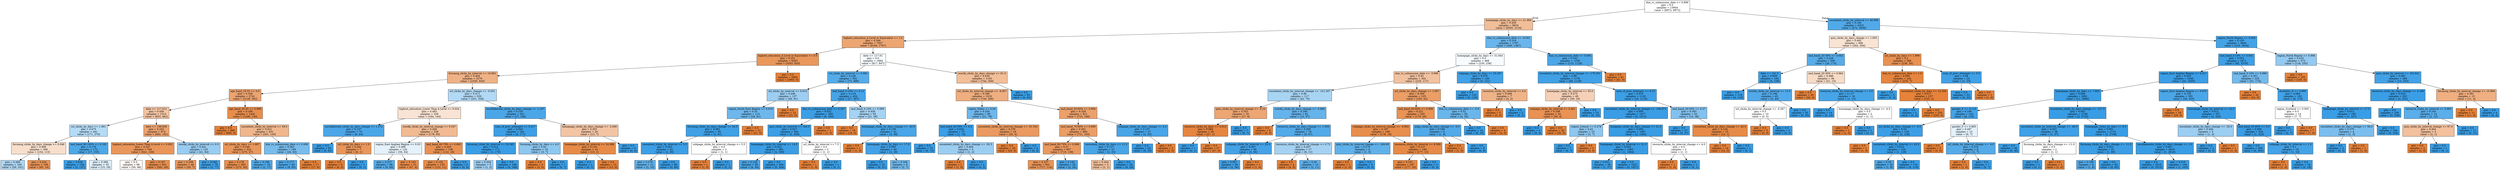 digraph Tree {
node [shape=box, style="filled", color="black"] ;
0 [label="due_vs_submission_date <= 0.999\ngini = 0.5\nsamples = 13944\nvalue = [6972, 6972]", fillcolor="#e5813900"] ;
1 [label="homepage_clicks_by_days <= 21.994\ngini = 0.439\nsamples = 9634\nvalue = [6500, 3134]", fillcolor="#e5813984"] ;
0 -> 1 [labeldistance=2.5, labelangle=45, headlabel="True"] ;
2 [label="highest_education_A Level or Equivalent <= 1.0\ngini = 0.346\nsamples = 7927\nvalue = [6160, 1767]", fillcolor="#e58139b6"] ;
1 -> 2 ;
3 [label="highest_education_A Level or Equivalent <= 0.0\ngini = 0.251\nsamples = 6263\nvalue = [5343, 920]", fillcolor="#e58139d3"] ;
2 -> 3 ;
4 [label="forumng_clicks_by_interval <= 19.992\ngini = 0.404\nsamples = 3270\nvalue = [2350, 920]", fillcolor="#e581399b"] ;
3 -> 4 ;
5 [label="age_band_35-55 <= 0.0\ngini = 0.339\nsamples = 2741\nvalue = [2149, 592]", fillcolor="#e58139b9"] ;
4 -> 5 ;
6 [label="date <= 117.012\ngini = 0.456\nsamples = 1315\nvalue = [853, 462]", fillcolor="#e5813975"] ;
5 -> 6 ;
7 [label="url_clicks_by_days <= 1.991\ngini = 0.475\nsamples = 441\nvalue = [171, 270]", fillcolor="#399de55e"] ;
6 -> 7 ;
8 [label="forumng_clicks_by_days_change <= 0.048\ngini = 0.489\nsamples = 269\nvalue = [154, 115]", fillcolor="#e5813941"] ;
7 -> 8 ;
9 [label="gini = 0.466\nsamples = 160\nvalue = [59, 101]", fillcolor="#399de56a"] ;
8 -> 9 ;
10 [label="gini = 0.224\nsamples = 109\nvalue = [95, 14]", fillcolor="#e58139d9"] ;
8 -> 10 ;
11 [label="imd_band_90-100% <= 0.182\ngini = 0.178\nsamples = 172\nvalue = [17, 155]", fillcolor="#399de5e3"] ;
7 -> 11 ;
12 [label="gini = 0.028\nsamples = 139\nvalue = [2, 137]", fillcolor="#399de5fb"] ;
11 -> 12 ;
13 [label="gini = 0.496\nsamples = 33\nvalue = [15, 18]", fillcolor="#399de52a"] ;
11 -> 13 ;
14 [label="date <= 158.838\ngini = 0.343\nsamples = 874\nvalue = [682, 192]", fillcolor="#e58139b7"] ;
6 -> 14 ;
15 [label="highest_education_Lower Than A Level <= 0.002\ngini = 0.247\nsamples = 749\nvalue = [641, 108]", fillcolor="#e58139d4"] ;
14 -> 15 ;
16 [label="gini = 0.5\nsamples = 98\nvalue = [50, 48]", fillcolor="#e581390a"] ;
15 -> 16 ;
17 [label="gini = 0.167\nsamples = 651\nvalue = [591, 60]", fillcolor="#e58139e5"] ;
15 -> 17 ;
18 [label="ouwiki_clicks_by_interval <= 0.5\ngini = 0.441\nsamples = 125\nvalue = [41, 84]", fillcolor="#399de583"] ;
14 -> 18 ;
19 [label="gini = 0.258\nsamples = 46\nvalue = [39, 7]", fillcolor="#e58139d1"] ;
18 -> 19 ;
20 [label="gini = 0.049\nsamples = 79\nvalue = [2, 77]", fillcolor="#399de5f8"] ;
18 -> 20 ;
21 [label="age_band_35-55 <= 0.999\ngini = 0.166\nsamples = 1426\nvalue = [1296, 130]", fillcolor="#e58139e5"] ;
5 -> 21 ;
22 [label="gini = 0.0\nsamples = 995\nvalue = [995, 0]", fillcolor="#e58139ff"] ;
21 -> 22 ;
23 [label="oucontent_clicks_by_interval <= 59.5\ngini = 0.421\nsamples = 431\nvalue = [301, 130]", fillcolor="#e5813991"] ;
21 -> 23 ;
24 [label="url_clicks_by_days <= 1.997\ngini = 0.249\nsamples = 322\nvalue = [275, 47]", fillcolor="#e58139d3"] ;
23 -> 24 ;
25 [label="gini = 0.178\nsamples = 303\nvalue = [273, 30]", fillcolor="#e58139e3"] ;
24 -> 25 ;
26 [label="gini = 0.188\nsamples = 19\nvalue = [2, 17]", fillcolor="#399de5e1"] ;
24 -> 26 ;
27 [label="due_vs_submission_date <= 0.008\ngini = 0.363\nsamples = 109\nvalue = [26, 83]", fillcolor="#399de5af"] ;
23 -> 27 ;
28 [label="gini = 0.177\nsamples = 92\nvalue = [9, 83]", fillcolor="#399de5e3"] ;
27 -> 28 ;
29 [label="gini = 0.0\nsamples = 17\nvalue = [17, 0]", fillcolor="#e58139ff"] ;
27 -> 29 ;
30 [label="url_clicks_by_days_change <= -0.051\ngini = 0.471\nsamples = 529\nvalue = [201, 328]", fillcolor="#399de563"] ;
4 -> 30 ;
31 [label="highest_education_Lower Than A Level <= 0.024\ngini = 0.493\nsamples = 328\nvalue = [184, 144]", fillcolor="#e5813937"] ;
30 -> 31 ;
32 [label="oucollaborate_clicks_by_days_change <= 1.172\ngini = 0.157\nsamples = 70\nvalue = [6, 64]", fillcolor="#399de5e7"] ;
31 -> 32 ;
33 [label="gini = 0.0\nsamples = 63\nvalue = [0, 63]", fillcolor="#399de5ff"] ;
32 -> 33 ;
34 [label="url_clicks_by_days <= 1.0\ngini = 0.245\nsamples = 7\nvalue = [6, 1]", fillcolor="#e58139d4"] ;
32 -> 34 ;
35 [label="gini = 0.0\nsamples = 6\nvalue = [6, 0]", fillcolor="#e58139ff"] ;
34 -> 35 ;
36 [label="gini = 0.0\nsamples = 1\nvalue = [0, 1]", fillcolor="#399de5ff"] ;
34 -> 36 ;
37 [label="ouwiki_clicks_by_interval_change <= 0.047\ngini = 0.428\nsamples = 258\nvalue = [178, 80]", fillcolor="#e581398c"] ;
31 -> 37 ;
38 [label="region_East Anglian Region <= 0.03\ngini = 0.498\nsamples = 120\nvalue = [56, 64]", fillcolor="#399de520"] ;
37 -> 38 ;
39 [label="gini = 0.227\nsamples = 69\nvalue = [9, 60]", fillcolor="#399de5d9"] ;
38 -> 39 ;
40 [label="gini = 0.145\nsamples = 51\nvalue = [47, 4]", fillcolor="#e58139e9"] ;
38 -> 40 ;
41 [label="imd_band_60-70% <= 0.845\ngini = 0.205\nsamples = 138\nvalue = [122, 16]", fillcolor="#e58139de"] ;
37 -> 41 ;
42 [label="gini = 0.152\nsamples = 133\nvalue = [122, 11]", fillcolor="#e58139e8"] ;
41 -> 42 ;
43 [label="gini = 0.0\nsamples = 5\nvalue = [0, 5]", fillcolor="#399de5ff"] ;
41 -> 43 ;
44 [label="oucollaborate_clicks_by_days_change <= 1.197\ngini = 0.155\nsamples = 201\nvalue = [17, 184]", fillcolor="#399de5e7"] ;
30 -> 44 ;
45 [label="num_of_prev_attempts <= 0.217\ngini = 0.043\nsamples = 181\nvalue = [4, 177]", fillcolor="#399de5f9"] ;
44 -> 45 ;
46 [label="forumng_clicks_by_interval <= 20.565\ngini = 0.012\nsamples = 171\nvalue = [1, 170]", fillcolor="#399de5fd"] ;
45 -> 46 ;
47 [label="gini = 0.444\nsamples = 3\nvalue = [1, 2]", fillcolor="#399de57f"] ;
46 -> 47 ;
48 [label="gini = 0.0\nsamples = 168\nvalue = [0, 168]", fillcolor="#399de5ff"] ;
46 -> 48 ;
49 [label="forumng_clicks_by_days <= 4.0\ngini = 0.42\nsamples = 10\nvalue = [3, 7]", fillcolor="#399de592"] ;
45 -> 49 ;
50 [label="gini = 0.0\nsamples = 3\nvalue = [3, 0]", fillcolor="#e58139ff"] ;
49 -> 50 ;
51 [label="gini = 0.0\nsamples = 7\nvalue = [0, 7]", fillcolor="#399de5ff"] ;
49 -> 51 ;
52 [label="homepage_clicks_by_days_change <= -3.408\ngini = 0.455\nsamples = 20\nvalue = [13, 7]", fillcolor="#e5813976"] ;
44 -> 52 ;
53 [label="homepage_clicks_by_interval <= 24.386\ngini = 0.133\nsamples = 14\nvalue = [13, 1]", fillcolor="#e58139eb"] ;
52 -> 53 ;
54 [label="gini = 0.0\nsamples = 1\nvalue = [0, 1]", fillcolor="#399de5ff"] ;
53 -> 54 ;
55 [label="gini = 0.0\nsamples = 13\nvalue = [13, 0]", fillcolor="#e58139ff"] ;
53 -> 55 ;
56 [label="gini = 0.0\nsamples = 6\nvalue = [0, 6]", fillcolor="#399de5ff"] ;
52 -> 56 ;
57 [label="gini = 0.0\nsamples = 2993\nvalue = [2993, 0]", fillcolor="#e58139ff"] ;
3 -> 57 ;
58 [label="date <= 117.01\ngini = 0.5\nsamples = 1664\nvalue = [817, 847]", fillcolor="#399de509"] ;
2 -> 58 ;
59 [label="url_clicks_by_interval <= 0.992\ngini = 0.226\nsamples = 561\nvalue = [73, 488]", fillcolor="#399de5d9"] ;
58 -> 59 ;
60 [label="url_clicks_by_interval <= 0.015\ngini = 0.446\nsamples = 137\nvalue = [46, 91]", fillcolor="#399de57e"] ;
59 -> 60 ;
61 [label="region_South East Region <= 0.019\ngini = 0.33\nsamples = 115\nvalue = [24, 91]", fillcolor="#399de5bc"] ;
60 -> 61 ;
62 [label="forumng_clicks_by_days_change <= 20.5\ngini = 0.062\nsamples = 94\nvalue = [3, 91]", fillcolor="#399de5f7"] ;
61 -> 62 ;
63 [label="oucontent_clicks_by_interval <= 5.5\ngini = 0.043\nsamples = 92\nvalue = [2, 90]", fillcolor="#399de5f9"] ;
62 -> 63 ;
64 [label="gini = 0.278\nsamples = 12\nvalue = [2, 10]", fillcolor="#399de5cc"] ;
63 -> 64 ;
65 [label="gini = 0.0\nsamples = 80\nvalue = [0, 80]", fillcolor="#399de5ff"] ;
63 -> 65 ;
66 [label="subpage_clicks_by_interval_change <= 5.5\ngini = 0.5\nsamples = 2\nvalue = [1, 1]", fillcolor="#e5813900"] ;
62 -> 66 ;
67 [label="gini = 0.0\nsamples = 1\nvalue = [1, 0]", fillcolor="#e58139ff"] ;
66 -> 67 ;
68 [label="gini = 0.0\nsamples = 1\nvalue = [0, 1]", fillcolor="#399de5ff"] ;
66 -> 68 ;
69 [label="gini = 0.0\nsamples = 21\nvalue = [21, 0]", fillcolor="#e58139ff"] ;
61 -> 69 ;
70 [label="gini = 0.0\nsamples = 22\nvalue = [22, 0]", fillcolor="#e58139ff"] ;
60 -> 70 ;
71 [label="imd_band_0-10% <= 0.12\ngini = 0.119\nsamples = 424\nvalue = [27, 397]", fillcolor="#399de5ee"] ;
59 -> 71 ;
72 [label="due_vs_submission_date <= 0.337\ngini = 0.032\nsamples = 365\nvalue = [6, 359]", fillcolor="#399de5fb"] ;
71 -> 72 ;
73 [label="quiz_clicks_by_interval <= 164.0\ngini = 0.027\nsamples = 364\nvalue = [5, 359]", fillcolor="#399de5fb"] ;
72 -> 73 ;
74 [label="homepage_clicks_by_interval <= 14.5\ngini = 0.022\nsamples = 362\nvalue = [4, 358]", fillcolor="#399de5fc"] ;
73 -> 74 ;
75 [label="gini = 0.128\nsamples = 58\nvalue = [4, 54]", fillcolor="#399de5ec"] ;
74 -> 75 ;
76 [label="gini = 0.0\nsamples = 304\nvalue = [0, 304]", fillcolor="#399de5ff"] ;
74 -> 76 ;
77 [label="url_clicks_by_interval <= 7.5\ngini = 0.5\nsamples = 2\nvalue = [1, 1]", fillcolor="#e5813900"] ;
73 -> 77 ;
78 [label="gini = 0.0\nsamples = 1\nvalue = [1, 0]", fillcolor="#e58139ff"] ;
77 -> 78 ;
79 [label="gini = 0.0\nsamples = 1\nvalue = [0, 1]", fillcolor="#399de5ff"] ;
77 -> 79 ;
80 [label="gini = 0.0\nsamples = 1\nvalue = [1, 0]", fillcolor="#e58139ff"] ;
72 -> 80 ;
81 [label="imd_band_0-10% <= 0.999\ngini = 0.458\nsamples = 59\nvalue = [21, 38]", fillcolor="#399de572"] ;
71 -> 81 ;
82 [label="gini = 0.0\nsamples = 18\nvalue = [18, 0]", fillcolor="#e58139ff"] ;
81 -> 82 ;
83 [label="homepage_clicks_by_days_change <= -43.5\ngini = 0.136\nsamples = 41\nvalue = [3, 38]", fillcolor="#399de5eb"] ;
81 -> 83 ;
84 [label="gini = 0.0\nsamples = 1\nvalue = [1, 0]", fillcolor="#e58139ff"] ;
83 -> 84 ;
85 [label="homepage_clicks_by_days <= 17.0\ngini = 0.095\nsamples = 40\nvalue = [2, 38]", fillcolor="#399de5f2"] ;
83 -> 85 ;
86 [label="gini = 0.0\nsamples = 31\nvalue = [0, 31]", fillcolor="#399de5ff"] ;
85 -> 86 ;
87 [label="gini = 0.346\nsamples = 9\nvalue = [2, 7]", fillcolor="#399de5b6"] ;
85 -> 87 ;
88 [label="ouwiki_clicks_by_days_change <= 61.0\ngini = 0.439\nsamples = 1103\nvalue = [744, 359]", fillcolor="#e5813984"] ;
58 -> 88 ;
89 [label="url_clicks_by_interval_change <= -6.957\ngini = 0.388\nsamples = 1010\nvalue = [744, 266]", fillcolor="#e58139a4"] ;
88 -> 89 ;
90 [label="region_Wales <= 0.04\ngini = 0.334\nsamples = 99\nvalue = [21, 78]", fillcolor="#399de5ba"] ;
89 -> 90 ;
91 [label="imd_band_40-50% <= 0.5\ngini = 0.026\nsamples = 75\nvalue = [1, 74]", fillcolor="#399de5fc"] ;
90 -> 91 ;
92 [label="gini = 0.0\nsamples = 72\nvalue = [0, 72]", fillcolor="#399de5ff"] ;
91 -> 92 ;
93 [label="oucontent_clicks_by_days_change <= -62.5\ngini = 0.444\nsamples = 3\nvalue = [1, 2]", fillcolor="#399de57f"] ;
91 -> 93 ;
94 [label="gini = 0.0\nsamples = 1\nvalue = [1, 0]", fillcolor="#e58139ff"] ;
93 -> 94 ;
95 [label="gini = 0.0\nsamples = 2\nvalue = [0, 2]", fillcolor="#399de5ff"] ;
93 -> 95 ;
96 [label="oucontent_clicks_by_interval_change <= -91.502\ngini = 0.278\nsamples = 24\nvalue = [20, 4]", fillcolor="#e58139cc"] ;
90 -> 96 ;
97 [label="gini = 0.0\nsamples = 20\nvalue = [20, 0]", fillcolor="#e58139ff"] ;
96 -> 97 ;
98 [label="gini = 0.0\nsamples = 4\nvalue = [0, 4]", fillcolor="#399de5ff"] ;
96 -> 98 ;
99 [label="imd_band_50-60% <= 0.994\ngini = 0.328\nsamples = 911\nvalue = [723, 188]", fillcolor="#e58139bd"] ;
89 -> 99 ;
100 [label="imd_band_70-80% <= 0.999\ngini = 0.301\nsamples = 884\nvalue = [721, 163]", fillcolor="#e58139c5"] ;
99 -> 100 ;
101 [label="imd_band_60-70% <= 0.998\ngini = 0.27\nsamples = 857\nvalue = [719, 138]", fillcolor="#e58139ce"] ;
100 -> 101 ;
102 [label="gini = 0.237\nsamples = 831\nvalue = [717, 114]", fillcolor="#e58139d6"] ;
101 -> 102 ;
103 [label="gini = 0.142\nsamples = 26\nvalue = [2, 24]", fillcolor="#399de5ea"] ;
101 -> 103 ;
104 [label="oucontent_clicks_by_days <= 11.5\ngini = 0.137\nsamples = 27\nvalue = [2, 25]", fillcolor="#399de5eb"] ;
100 -> 104 ;
105 [label="gini = 0.444\nsamples = 3\nvalue = [2, 1]", fillcolor="#e581397f"] ;
104 -> 105 ;
106 [label="gini = 0.0\nsamples = 24\nvalue = [0, 24]", fillcolor="#399de5ff"] ;
104 -> 106 ;
107 [label="subpage_clicks_by_days_change <= 4.5\ngini = 0.137\nsamples = 27\nvalue = [2, 25]", fillcolor="#399de5eb"] ;
99 -> 107 ;
108 [label="gini = 0.0\nsamples = 25\nvalue = [0, 25]", fillcolor="#399de5ff"] ;
107 -> 108 ;
109 [label="gini = 0.0\nsamples = 2\nvalue = [2, 0]", fillcolor="#e58139ff"] ;
107 -> 109 ;
110 [label="gini = 0.0\nsamples = 93\nvalue = [0, 93]", fillcolor="#399de5ff"] ;
88 -> 110 ;
111 [label="due_vs_submission_date <= -0.041\ngini = 0.319\nsamples = 1707\nvalue = [340, 1367]", fillcolor="#399de5c0"] ;
1 -> 111 ;
112 [label="homepage_clicks_by_days <= 31.944\ngini = 0.5\nsamples = 468\nvalue = [230, 238]", fillcolor="#399de509"] ;
111 -> 112 ;
113 [label="due_vs_submission_date <= -3.996\ngini = 0.45\nsamples = 342\nvalue = [225, 117]", fillcolor="#e581397a"] ;
112 -> 113 ;
114 [label="oucontent_clicks_by_interval_change <= -121.307\ngini = 0.46\nsamples = 117\nvalue = [42, 75]", fillcolor="#399de570"] ;
113 -> 114 ;
115 [label="quiz_clicks_by_interval_change <= -0.24\ngini = 0.353\nsamples = 35\nvalue = [27, 8]", fillcolor="#e58139b3"] ;
114 -> 115 ;
116 [label="resource_clicks_by_days <= 0.012\ngini = 0.069\nsamples = 28\nvalue = [27, 1]", fillcolor="#e58139f6"] ;
115 -> 116 ;
117 [label="gini = 0.0\nsamples = 1\nvalue = [0, 1]", fillcolor="#399de5ff"] ;
116 -> 117 ;
118 [label="gini = 0.0\nsamples = 27\nvalue = [27, 0]", fillcolor="#e58139ff"] ;
116 -> 118 ;
119 [label="gini = 0.0\nsamples = 7\nvalue = [0, 7]", fillcolor="#399de5ff"] ;
115 -> 119 ;
120 [label="ouwiki_clicks_by_days_change <= -0.886\ngini = 0.299\nsamples = 82\nvalue = [15, 67]", fillcolor="#399de5c6"] ;
114 -> 120 ;
121 [label="gini = 0.0\nsamples = 6\nvalue = [6, 0]", fillcolor="#e58139ff"] ;
120 -> 121 ;
122 [label="resource_clicks_by_days_change <= 1.059\ngini = 0.209\nsamples = 76\nvalue = [9, 67]", fillcolor="#399de5dd"] ;
120 -> 122 ;
123 [label="subpage_clicks_by_interval <= 25.5\ngini = 0.097\nsamples = 59\nvalue = [3, 56]", fillcolor="#399de5f1"] ;
122 -> 123 ;
124 [label="gini = 0.067\nsamples = 58\nvalue = [2, 56]", fillcolor="#399de5f6"] ;
123 -> 124 ;
125 [label="gini = 0.0\nsamples = 1\nvalue = [1, 0]", fillcolor="#e58139ff"] ;
123 -> 125 ;
126 [label="resource_clicks_by_interval_change <= 0.72\ngini = 0.457\nsamples = 17\nvalue = [6, 11]", fillcolor="#399de574"] ;
122 -> 126 ;
127 [label="gini = 0.0\nsamples = 4\nvalue = [4, 0]", fillcolor="#e58139ff"] ;
126 -> 127 ;
128 [label="gini = 0.26\nsamples = 13\nvalue = [2, 11]", fillcolor="#399de5d1"] ;
126 -> 128 ;
129 [label="url_clicks_by_days_change <= 1.957\ngini = 0.304\nsamples = 225\nvalue = [183, 42]", fillcolor="#e58139c4"] ;
113 -> 129 ;
130 [label="imd_band_50-60% <= 0.999\ngini = 0.221\nsamples = 205\nvalue = [179, 26]", fillcolor="#e58139da"] ;
129 -> 130 ;
131 [label="subpage_clicks_by_interval_change <= -9.802\ngini = 0.167\nsamples = 196\nvalue = [178, 18]", fillcolor="#e58139e5"] ;
130 -> 131 ;
132 [label="quiz_clicks_by_interval_change <= -184.99\ngini = 0.278\nsamples = 6\nvalue = [1, 5]", fillcolor="#399de5cc"] ;
131 -> 132 ;
133 [label="gini = 0.0\nsamples = 1\nvalue = [1, 0]", fillcolor="#e58139ff"] ;
132 -> 133 ;
134 [label="gini = 0.0\nsamples = 5\nvalue = [0, 5]", fillcolor="#399de5ff"] ;
132 -> 134 ;
135 [label="resource_clicks_by_interval <= 8.599\ngini = 0.127\nsamples = 190\nvalue = [177, 13]", fillcolor="#e58139ec"] ;
131 -> 135 ;
136 [label="gini = 0.101\nsamples = 187\nvalue = [177, 10]", fillcolor="#e58139f1"] ;
135 -> 136 ;
137 [label="gini = 0.0\nsamples = 3\nvalue = [0, 3]", fillcolor="#399de5ff"] ;
135 -> 137 ;
138 [label="page_clicks_by_days_change <= -0.5\ngini = 0.198\nsamples = 9\nvalue = [1, 8]", fillcolor="#399de5df"] ;
130 -> 138 ;
139 [label="gini = 0.0\nsamples = 1\nvalue = [1, 0]", fillcolor="#e58139ff"] ;
138 -> 139 ;
140 [label="gini = 0.0\nsamples = 8\nvalue = [0, 8]", fillcolor="#399de5ff"] ;
138 -> 140 ;
141 [label="due_vs_submission_date <= -0.9\ngini = 0.32\nsamples = 20\nvalue = [4, 16]", fillcolor="#399de5bf"] ;
129 -> 141 ;
142 [label="gini = 0.0\nsamples = 16\nvalue = [0, 16]", fillcolor="#399de5ff"] ;
141 -> 142 ;
143 [label="gini = 0.0\nsamples = 4\nvalue = [4, 0]", fillcolor="#e58139ff"] ;
141 -> 143 ;
144 [label="subpage_clicks_by_days <= 25.297\ngini = 0.076\nsamples = 126\nvalue = [5, 121]", fillcolor="#399de5f4"] ;
112 -> 144 ;
145 [label="gini = 0.0\nsamples = 119\nvalue = [0, 119]", fillcolor="#399de5ff"] ;
144 -> 145 ;
146 [label="resource_clicks_by_interval <= 4.0\ngini = 0.408\nsamples = 7\nvalue = [5, 2]", fillcolor="#e5813999"] ;
144 -> 146 ;
147 [label="gini = 0.0\nsamples = 5\nvalue = [5, 0]", fillcolor="#e58139ff"] ;
146 -> 147 ;
148 [label="gini = 0.0\nsamples = 2\nvalue = [0, 2]", fillcolor="#399de5ff"] ;
146 -> 148 ;
149 [label="due_vs_submission_date <= 0.004\ngini = 0.162\nsamples = 1239\nvalue = [110, 1129]", fillcolor="#399de5e6"] ;
111 -> 149 ;
150 [label="oucontent_clicks_by_interval_change <= -170.351\ngini = 0.08\nsamples = 1178\nvalue = [49, 1129]", fillcolor="#399de5f4"] ;
149 -> 150 ;
151 [label="homepage_clicks_by_interval <= 55.0\ngini = 0.475\nsamples = 49\nvalue = [30, 19]", fillcolor="#e581395e"] ;
150 -> 151 ;
152 [label="subpage_clicks_by_interval <= 3.401\ngini = 0.208\nsamples = 34\nvalue = [30, 4]", fillcolor="#e58139dd"] ;
151 -> 152 ;
153 [label="gini = 0.0\nsamples = 4\nvalue = [0, 4]", fillcolor="#399de5ff"] ;
152 -> 153 ;
154 [label="gini = 0.0\nsamples = 30\nvalue = [30, 0]", fillcolor="#e58139ff"] ;
152 -> 154 ;
155 [label="gini = 0.0\nsamples = 15\nvalue = [0, 15]", fillcolor="#399de5ff"] ;
151 -> 155 ;
156 [label="num_of_prev_attempts <= 0.37\ngini = 0.033\nsamples = 1129\nvalue = [19, 1110]", fillcolor="#399de5fb"] ;
150 -> 156 ;
157 [label="oucontent_clicks_by_interval_change <= -156.671\ngini = 0.009\nsamples = 1077\nvalue = [5, 1072]", fillcolor="#399de5fe"] ;
156 -> 157 ;
158 [label="region_Ireland <= 0.278\ngini = 0.42\nsamples = 10\nvalue = [3, 7]", fillcolor="#399de592"] ;
157 -> 158 ;
159 [label="gini = 0.0\nsamples = 7\nvalue = [0, 7]", fillcolor="#399de5ff"] ;
158 -> 159 ;
160 [label="gini = 0.0\nsamples = 3\nvalue = [3, 0]", fillcolor="#e58139ff"] ;
158 -> 160 ;
161 [label="dualpane_clicks_by_days_change <= 21.5\ngini = 0.004\nsamples = 1067\nvalue = [2, 1065]", fillcolor="#399de5ff"] ;
157 -> 161 ;
162 [label="homepage_clicks_by_interval <= 31.5\ngini = 0.002\nsamples = 1065\nvalue = [1, 1064]", fillcolor="#399de5ff"] ;
161 -> 162 ;
163 [label="gini = 0.051\nsamples = 38\nvalue = [1, 37]", fillcolor="#399de5f8"] ;
162 -> 163 ;
164 [label="gini = 0.0\nsamples = 1027\nvalue = [0, 1027]", fillcolor="#399de5ff"] ;
162 -> 164 ;
165 [label="resource_clicks_by_interval_change <= 4.0\ngini = 0.5\nsamples = 2\nvalue = [1, 1]", fillcolor="#e5813900"] ;
161 -> 165 ;
166 [label="gini = 0.0\nsamples = 1\nvalue = [1, 0]", fillcolor="#e58139ff"] ;
165 -> 166 ;
167 [label="gini = 0.0\nsamples = 1\nvalue = [0, 1]", fillcolor="#399de5ff"] ;
165 -> 167 ;
168 [label="imd_band_40-50% <= 0.37\ngini = 0.393\nsamples = 52\nvalue = [14, 38]", fillcolor="#399de5a1"] ;
156 -> 168 ;
169 [label="gini = 0.0\nsamples = 37\nvalue = [0, 37]", fillcolor="#399de5ff"] ;
168 -> 169 ;
170 [label="oucontent_clicks_by_days_change <= 42.5\ngini = 0.124\nsamples = 15\nvalue = [14, 1]", fillcolor="#e58139ed"] ;
168 -> 170 ;
171 [label="gini = 0.0\nsamples = 14\nvalue = [14, 0]", fillcolor="#e58139ff"] ;
170 -> 171 ;
172 [label="gini = 0.0\nsamples = 1\nvalue = [0, 1]", fillcolor="#399de5ff"] ;
170 -> 172 ;
173 [label="gini = 0.0\nsamples = 61\nvalue = [61, 0]", fillcolor="#e58139ff"] ;
149 -> 173 ;
174 [label="oucontent_clicks_by_interval <= 40.999\ngini = 0.195\nsamples = 4310\nvalue = [472, 3838]", fillcolor="#399de5e0"] ;
0 -> 174 [labeldistance=2.5, labelangle=-45, headlabel="False"] ;
175 [label="quiz_clicks_by_days_change <= 1.003\ngini = 0.492\nsamples = 466\nvalue = [262, 204]", fillcolor="#e5813938"] ;
174 -> 175 ;
176 [label="imd_band_20-30% <= 0.002\ngini = 0.226\nsamples = 200\nvalue = [26, 174]", fillcolor="#399de5d9"] ;
175 -> 176 ;
177 [label="date <= 141.5\ngini = 0.059\nsamples = 164\nvalue = [5, 159]", fillcolor="#399de5f7"] ;
176 -> 177 ;
178 [label="gini = 0.0\nsamples = 119\nvalue = [0, 119]", fillcolor="#399de5ff"] ;
177 -> 178 ;
179 [label="ouwiki_clicks_by_interval <= 13.5\ngini = 0.198\nsamples = 45\nvalue = [5, 40]", fillcolor="#399de5df"] ;
177 -> 179 ;
180 [label="url_clicks_by_interval_change <= -0.287\ngini = 0.5\nsamples = 10\nvalue = [5, 5]", fillcolor="#e5813900"] ;
179 -> 180 ;
181 [label="gini = 0.0\nsamples = 5\nvalue = [5, 0]", fillcolor="#e58139ff"] ;
180 -> 181 ;
182 [label="gini = 0.0\nsamples = 5\nvalue = [0, 5]", fillcolor="#399de5ff"] ;
180 -> 182 ;
183 [label="gini = 0.0\nsamples = 35\nvalue = [0, 35]", fillcolor="#399de5ff"] ;
179 -> 183 ;
184 [label="imd_band_20-30% <= 0.964\ngini = 0.486\nsamples = 36\nvalue = [21, 15]", fillcolor="#e5813949"] ;
176 -> 184 ;
185 [label="gini = 0.0\nsamples = 20\nvalue = [20, 0]", fillcolor="#e58139ff"] ;
184 -> 185 ;
186 [label="resource_clicks_by_interval_change <= 3.0\ngini = 0.117\nsamples = 16\nvalue = [1, 15]", fillcolor="#399de5ee"] ;
184 -> 186 ;
187 [label="gini = 0.0\nsamples = 14\nvalue = [0, 14]", fillcolor="#399de5ff"] ;
186 -> 187 ;
188 [label="homepage_clicks_by_days_change <= -4.5\ngini = 0.5\nsamples = 2\nvalue = [1, 1]", fillcolor="#e5813900"] ;
186 -> 188 ;
189 [label="gini = 0.0\nsamples = 1\nvalue = [1, 0]", fillcolor="#e58139ff"] ;
188 -> 189 ;
190 [label="gini = 0.0\nsamples = 1\nvalue = [0, 1]", fillcolor="#399de5ff"] ;
188 -> 190 ;
191 [label="url_clicks_by_days <= 1.999\ngini = 0.2\nsamples = 266\nvalue = [236, 30]", fillcolor="#e58139df"] ;
175 -> 191 ;
192 [label="due_vs_submission_date <= 1.0\ngini = 0.056\nsamples = 242\nvalue = [235, 7]", fillcolor="#e58139f7"] ;
191 -> 192 ;
193 [label="gini = 0.0\nsamples = 5\nvalue = [0, 5]", fillcolor="#399de5ff"] ;
192 -> 193 ;
194 [label="oucontent_clicks_by_days <= 12.359\ngini = 0.017\nsamples = 237\nvalue = [235, 2]", fillcolor="#e58139fd"] ;
192 -> 194 ;
195 [label="gini = 0.0\nsamples = 2\nvalue = [0, 2]", fillcolor="#399de5ff"] ;
194 -> 195 ;
196 [label="gini = 0.0\nsamples = 235\nvalue = [235, 0]", fillcolor="#e58139ff"] ;
194 -> 196 ;
197 [label="num_of_prev_attempts <= 0.5\ngini = 0.08\nsamples = 24\nvalue = [1, 23]", fillcolor="#399de5f4"] ;
191 -> 197 ;
198 [label="gini = 0.0\nsamples = 23\nvalue = [0, 23]", fillcolor="#399de5ff"] ;
197 -> 198 ;
199 [label="gini = 0.0\nsamples = 1\nvalue = [1, 0]", fillcolor="#e58139ff"] ;
197 -> 199 ;
200 [label="region_North Region <= 0.004\ngini = 0.103\nsamples = 3844\nvalue = [210, 3634]", fillcolor="#399de5f0"] ;
174 -> 200 ;
201 [label="imd_band_0-10% <= 0.041\ngini = 0.052\nsamples = 3471\nvalue = [92, 3379]", fillcolor="#399de5f8"] ;
200 -> 201 ;
202 [label="region_East Anglian Region <= 0.011\ngini = 0.025\nsamples = 3246\nvalue = [41, 3205]", fillcolor="#399de5fc"] ;
201 -> 202 ;
203 [label="homepage_clicks_by_days <= 7.903\ngini = 0.008\nsamples = 2891\nvalue = [11, 2880]", fillcolor="#399de5fe"] ;
202 -> 203 ;
204 [label="gender_F <= 0.119\ngini = 0.106\nsamples = 143\nvalue = [8, 135]", fillcolor="#399de5f0"] ;
203 -> 204 ;
205 [label="url_clicks_by_days_change <= -9.5\ngini = 0.03\nsamples = 130\nvalue = [2, 128]", fillcolor="#399de5fb"] ;
204 -> 205 ;
206 [label="gini = 0.0\nsamples = 1\nvalue = [1, 0]", fillcolor="#e58139ff"] ;
205 -> 206 ;
207 [label="oucontent_clicks_by_interval <= 45.5\ngini = 0.015\nsamples = 129\nvalue = [1, 128]", fillcolor="#399de5fd"] ;
205 -> 207 ;
208 [label="gini = 0.18\nsamples = 10\nvalue = [1, 9]", fillcolor="#399de5e3"] ;
207 -> 208 ;
209 [label="gini = 0.0\nsamples = 119\nvalue = [0, 119]", fillcolor="#399de5ff"] ;
207 -> 209 ;
210 [label="gender_F <= 0.865\ngini = 0.497\nsamples = 13\nvalue = [6, 7]", fillcolor="#399de524"] ;
204 -> 210 ;
211 [label="gini = 0.0\nsamples = 5\nvalue = [5, 0]", fillcolor="#e58139ff"] ;
210 -> 211 ;
212 [label="url_clicks_by_interval_change <= -4.0\ngini = 0.219\nsamples = 8\nvalue = [1, 7]", fillcolor="#399de5db"] ;
210 -> 212 ;
213 [label="gini = 0.0\nsamples = 1\nvalue = [1, 0]", fillcolor="#e58139ff"] ;
212 -> 213 ;
214 [label="gini = 0.0\nsamples = 7\nvalue = [0, 7]", fillcolor="#399de5ff"] ;
212 -> 214 ;
215 [label="oucontent_clicks_by_days_change <= -127.5\ngini = 0.002\nsamples = 2748\nvalue = [3, 2745]", fillcolor="#399de5ff"] ;
203 -> 215 ;
216 [label="oucontent_clicks_by_interval_change <= -49.0\ngini = 0.051\nsamples = 38\nvalue = [1, 37]", fillcolor="#399de5f8"] ;
215 -> 216 ;
217 [label="gini = 0.0\nsamples = 36\nvalue = [0, 36]", fillcolor="#399de5ff"] ;
216 -> 217 ;
218 [label="forumng_clicks_by_days_change <= -11.0\ngini = 0.5\nsamples = 2\nvalue = [1, 1]", fillcolor="#e5813900"] ;
216 -> 218 ;
219 [label="gini = 0.0\nsamples = 1\nvalue = [0, 1]", fillcolor="#399de5ff"] ;
218 -> 219 ;
220 [label="gini = 0.0\nsamples = 1\nvalue = [1, 0]", fillcolor="#e58139ff"] ;
218 -> 220 ;
221 [label="homepage_clicks_by_days <= 9.5\ngini = 0.001\nsamples = 2710\nvalue = [2, 2708]", fillcolor="#399de5ff"] ;
215 -> 221 ;
222 [label="forumng_clicks_by_days_change <= -11.5\ngini = 0.022\nsamples = 91\nvalue = [1, 90]", fillcolor="#399de5fc"] ;
221 -> 222 ;
223 [label="gini = 0.198\nsamples = 9\nvalue = [1, 8]", fillcolor="#399de5df"] ;
222 -> 223 ;
224 [label="gini = 0.0\nsamples = 82\nvalue = [0, 82]", fillcolor="#399de5ff"] ;
222 -> 224 ;
225 [label="oucollaborate_clicks_by_days_change <= 1.5\ngini = 0.001\nsamples = 2619\nvalue = [1, 2618]", fillcolor="#399de5ff"] ;
221 -> 225 ;
226 [label="gini = 0.0\nsamples = 2515\nvalue = [0, 2515]", fillcolor="#399de5ff"] ;
225 -> 226 ;
227 [label="gini = 0.019\nsamples = 104\nvalue = [1, 103]", fillcolor="#399de5fd"] ;
225 -> 227 ;
228 [label="region_East Anglian Region <= 0.976\ngini = 0.155\nsamples = 355\nvalue = [30, 325]", fillcolor="#399de5e7"] ;
202 -> 228 ;
229 [label="gini = 0.0\nsamples = 28\nvalue = [28, 0]", fillcolor="#e58139ff"] ;
228 -> 229 ;
230 [label="homepage_clicks_by_interval <= 10.5\ngini = 0.012\nsamples = 327\nvalue = [2, 325]", fillcolor="#399de5fd"] ;
228 -> 230 ;
231 [label="oucontent_clicks_by_days_change <= -25.0\ngini = 0.444\nsamples = 3\nvalue = [1, 2]", fillcolor="#399de57f"] ;
230 -> 231 ;
232 [label="gini = 0.0\nsamples = 2\nvalue = [0, 2]", fillcolor="#399de5ff"] ;
231 -> 232 ;
233 [label="gini = 0.0\nsamples = 1\nvalue = [1, 0]", fillcolor="#e58139ff"] ;
231 -> 233 ;
234 [label="imd_band_30-40% <= 0.5\ngini = 0.006\nsamples = 324\nvalue = [1, 323]", fillcolor="#399de5fe"] ;
230 -> 234 ;
235 [label="gini = 0.0\nsamples = 305\nvalue = [0, 305]", fillcolor="#399de5ff"] ;
234 -> 235 ;
236 [label="subpage_clicks_by_interval <= 1.5\ngini = 0.1\nsamples = 19\nvalue = [1, 18]", fillcolor="#399de5f1"] ;
234 -> 236 ;
237 [label="gini = 0.0\nsamples = 1\nvalue = [1, 0]", fillcolor="#e58139ff"] ;
236 -> 237 ;
238 [label="gini = 0.0\nsamples = 18\nvalue = [0, 18]", fillcolor="#399de5ff"] ;
236 -> 238 ;
239 [label="imd_band_0-10% <= 0.999\ngini = 0.351\nsamples = 225\nvalue = [51, 174]", fillcolor="#399de5b4"] ;
201 -> 239 ;
240 [label="gini = 0.0\nsamples = 43\nvalue = [43, 0]", fillcolor="#e58139ff"] ;
239 -> 240 ;
241 [label="disability_N <= 0.995\ngini = 0.084\nsamples = 182\nvalue = [8, 174]", fillcolor="#399de5f3"] ;
239 -> 241 ;
242 [label="region_Scotland <= 0.005\ngini = 0.5\nsamples = 14\nvalue = [7, 7]", fillcolor="#e5813900"] ;
241 -> 242 ;
243 [label="gini = 0.0\nsamples = 7\nvalue = [0, 7]", fillcolor="#399de5ff"] ;
242 -> 243 ;
244 [label="gini = 0.0\nsamples = 7\nvalue = [7, 0]", fillcolor="#e58139ff"] ;
242 -> 244 ;
245 [label="homepage_clicks_by_interval <= 17.5\ngini = 0.012\nsamples = 168\nvalue = [1, 167]", fillcolor="#399de5fd"] ;
241 -> 245 ;
246 [label="oucontent_clicks_by_days_change <= 58.0\ngini = 0.375\nsamples = 4\nvalue = [1, 3]", fillcolor="#399de5aa"] ;
245 -> 246 ;
247 [label="gini = 0.0\nsamples = 3\nvalue = [0, 3]", fillcolor="#399de5ff"] ;
246 -> 247 ;
248 [label="gini = 0.0\nsamples = 1\nvalue = [1, 0]", fillcolor="#e58139ff"] ;
246 -> 248 ;
249 [label="gini = 0.0\nsamples = 164\nvalue = [0, 164]", fillcolor="#399de5ff"] ;
245 -> 249 ;
250 [label="region_North Region <= 0.996\ngini = 0.433\nsamples = 373\nvalue = [118, 255]", fillcolor="#399de589"] ;
200 -> 250 ;
251 [label="gini = 0.0\nsamples = 105\nvalue = [105, 0]", fillcolor="#e58139ff"] ;
250 -> 251 ;
252 [label="quiz_clicks_by_interval <= 162.841\ngini = 0.092\nsamples = 268\nvalue = [13, 255]", fillcolor="#399de5f2"] ;
250 -> 252 ;
253 [label="resource_clicks_by_days_change <= 4.168\ngini = 0.016\nsamples = 253\nvalue = [2, 251]", fillcolor="#399de5fd"] ;
252 -> 253 ;
254 [label="gini = 0.0\nsamples = 239\nvalue = [0, 239]", fillcolor="#399de5ff"] ;
253 -> 254 ;
255 [label="resource_clicks_by_interval <= 5.965\ngini = 0.245\nsamples = 14\nvalue = [2, 12]", fillcolor="#399de5d4"] ;
253 -> 255 ;
256 [label="quiz_clicks_by_interval_change <= 67.0\ngini = 0.444\nsamples = 3\nvalue = [2, 1]", fillcolor="#e581397f"] ;
255 -> 256 ;
257 [label="gini = 0.0\nsamples = 2\nvalue = [2, 0]", fillcolor="#e58139ff"] ;
256 -> 257 ;
258 [label="gini = 0.0\nsamples = 1\nvalue = [0, 1]", fillcolor="#399de5ff"] ;
256 -> 258 ;
259 [label="gini = 0.0\nsamples = 11\nvalue = [0, 11]", fillcolor="#399de5ff"] ;
255 -> 259 ;
260 [label="forumng_clicks_by_interval_change <= 15.894\ngini = 0.391\nsamples = 15\nvalue = [11, 4]", fillcolor="#e58139a2"] ;
252 -> 260 ;
261 [label="gini = 0.0\nsamples = 11\nvalue = [11, 0]", fillcolor="#e58139ff"] ;
260 -> 261 ;
262 [label="gini = 0.0\nsamples = 4\nvalue = [0, 4]", fillcolor="#399de5ff"] ;
260 -> 262 ;
}